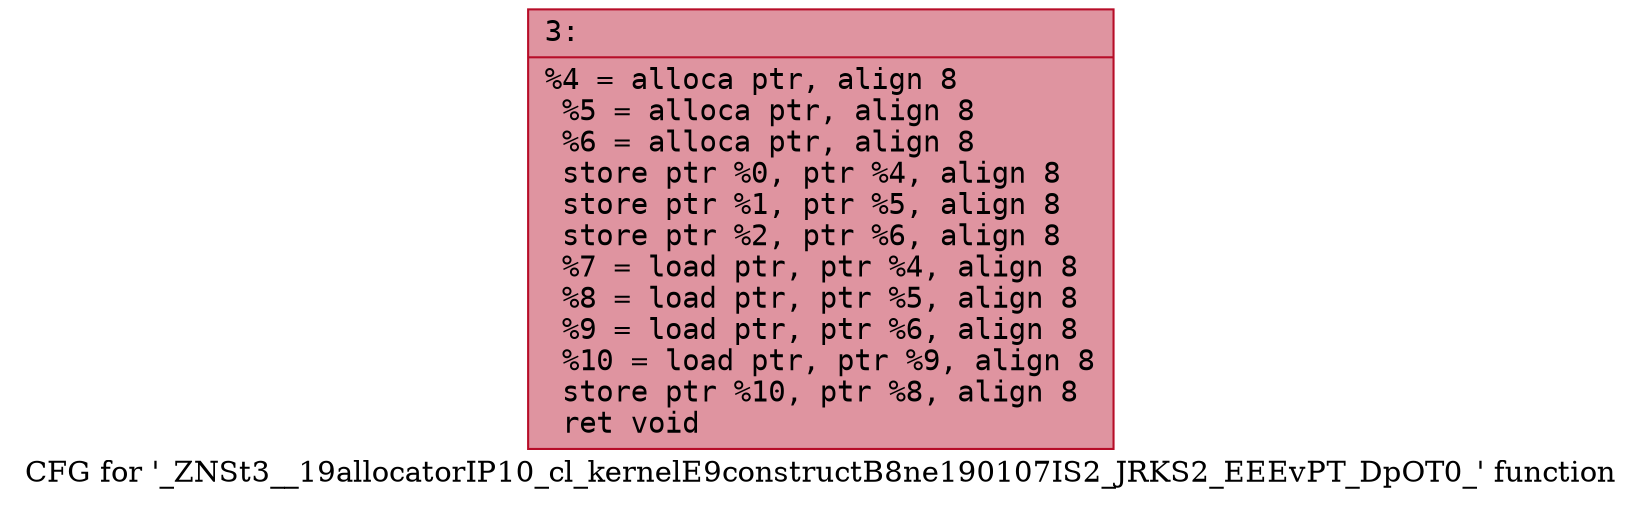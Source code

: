 digraph "CFG for '_ZNSt3__19allocatorIP10_cl_kernelE9constructB8ne190107IS2_JRKS2_EEEvPT_DpOT0_' function" {
	label="CFG for '_ZNSt3__19allocatorIP10_cl_kernelE9constructB8ne190107IS2_JRKS2_EEEvPT_DpOT0_' function";

	Node0x6000005c0280 [shape=record,color="#b70d28ff", style=filled, fillcolor="#b70d2870" fontname="Courier",label="{3:\l|  %4 = alloca ptr, align 8\l  %5 = alloca ptr, align 8\l  %6 = alloca ptr, align 8\l  store ptr %0, ptr %4, align 8\l  store ptr %1, ptr %5, align 8\l  store ptr %2, ptr %6, align 8\l  %7 = load ptr, ptr %4, align 8\l  %8 = load ptr, ptr %5, align 8\l  %9 = load ptr, ptr %6, align 8\l  %10 = load ptr, ptr %9, align 8\l  store ptr %10, ptr %8, align 8\l  ret void\l}"];
}

